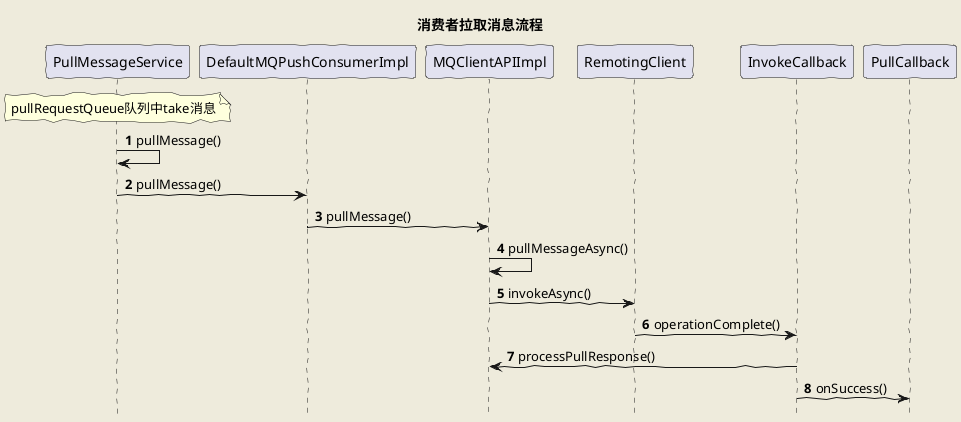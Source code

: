 @startuml
hide footbox
title 消费者拉取消息流程
autonumber
skinparam backgroundColor #EEEBDC
skinparam handwritten true

note over PullMessageService:pullRequestQueue队列中take消息
PullMessageService -> PullMessageService: pullMessage()
PullMessageService -> DefaultMQPushConsumerImpl: pullMessage()
DefaultMQPushConsumerImpl -> MQClientAPIImpl: pullMessage()
MQClientAPIImpl -> MQClientAPIImpl: pullMessageAsync()
MQClientAPIImpl -> RemotingClient: invokeAsync()
RemotingClient -> InvokeCallback: operationComplete()
InvokeCallback -> MQClientAPIImpl: processPullResponse()
InvokeCallback -> PullCallback: onSuccess()

@enduml